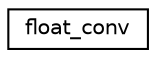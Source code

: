digraph "Graphical Class Hierarchy"
{
 // LATEX_PDF_SIZE
  edge [fontname="Helvetica",fontsize="10",labelfontname="Helvetica",labelfontsize="10"];
  node [fontname="Helvetica",fontsize="10",shape=record];
  rankdir="LR";
  Node0 [label="float_conv",height=0.2,width=0.4,color="black", fillcolor="white", style="filled",URL="$unionfloat__conv.html",tooltip=" "];
}
